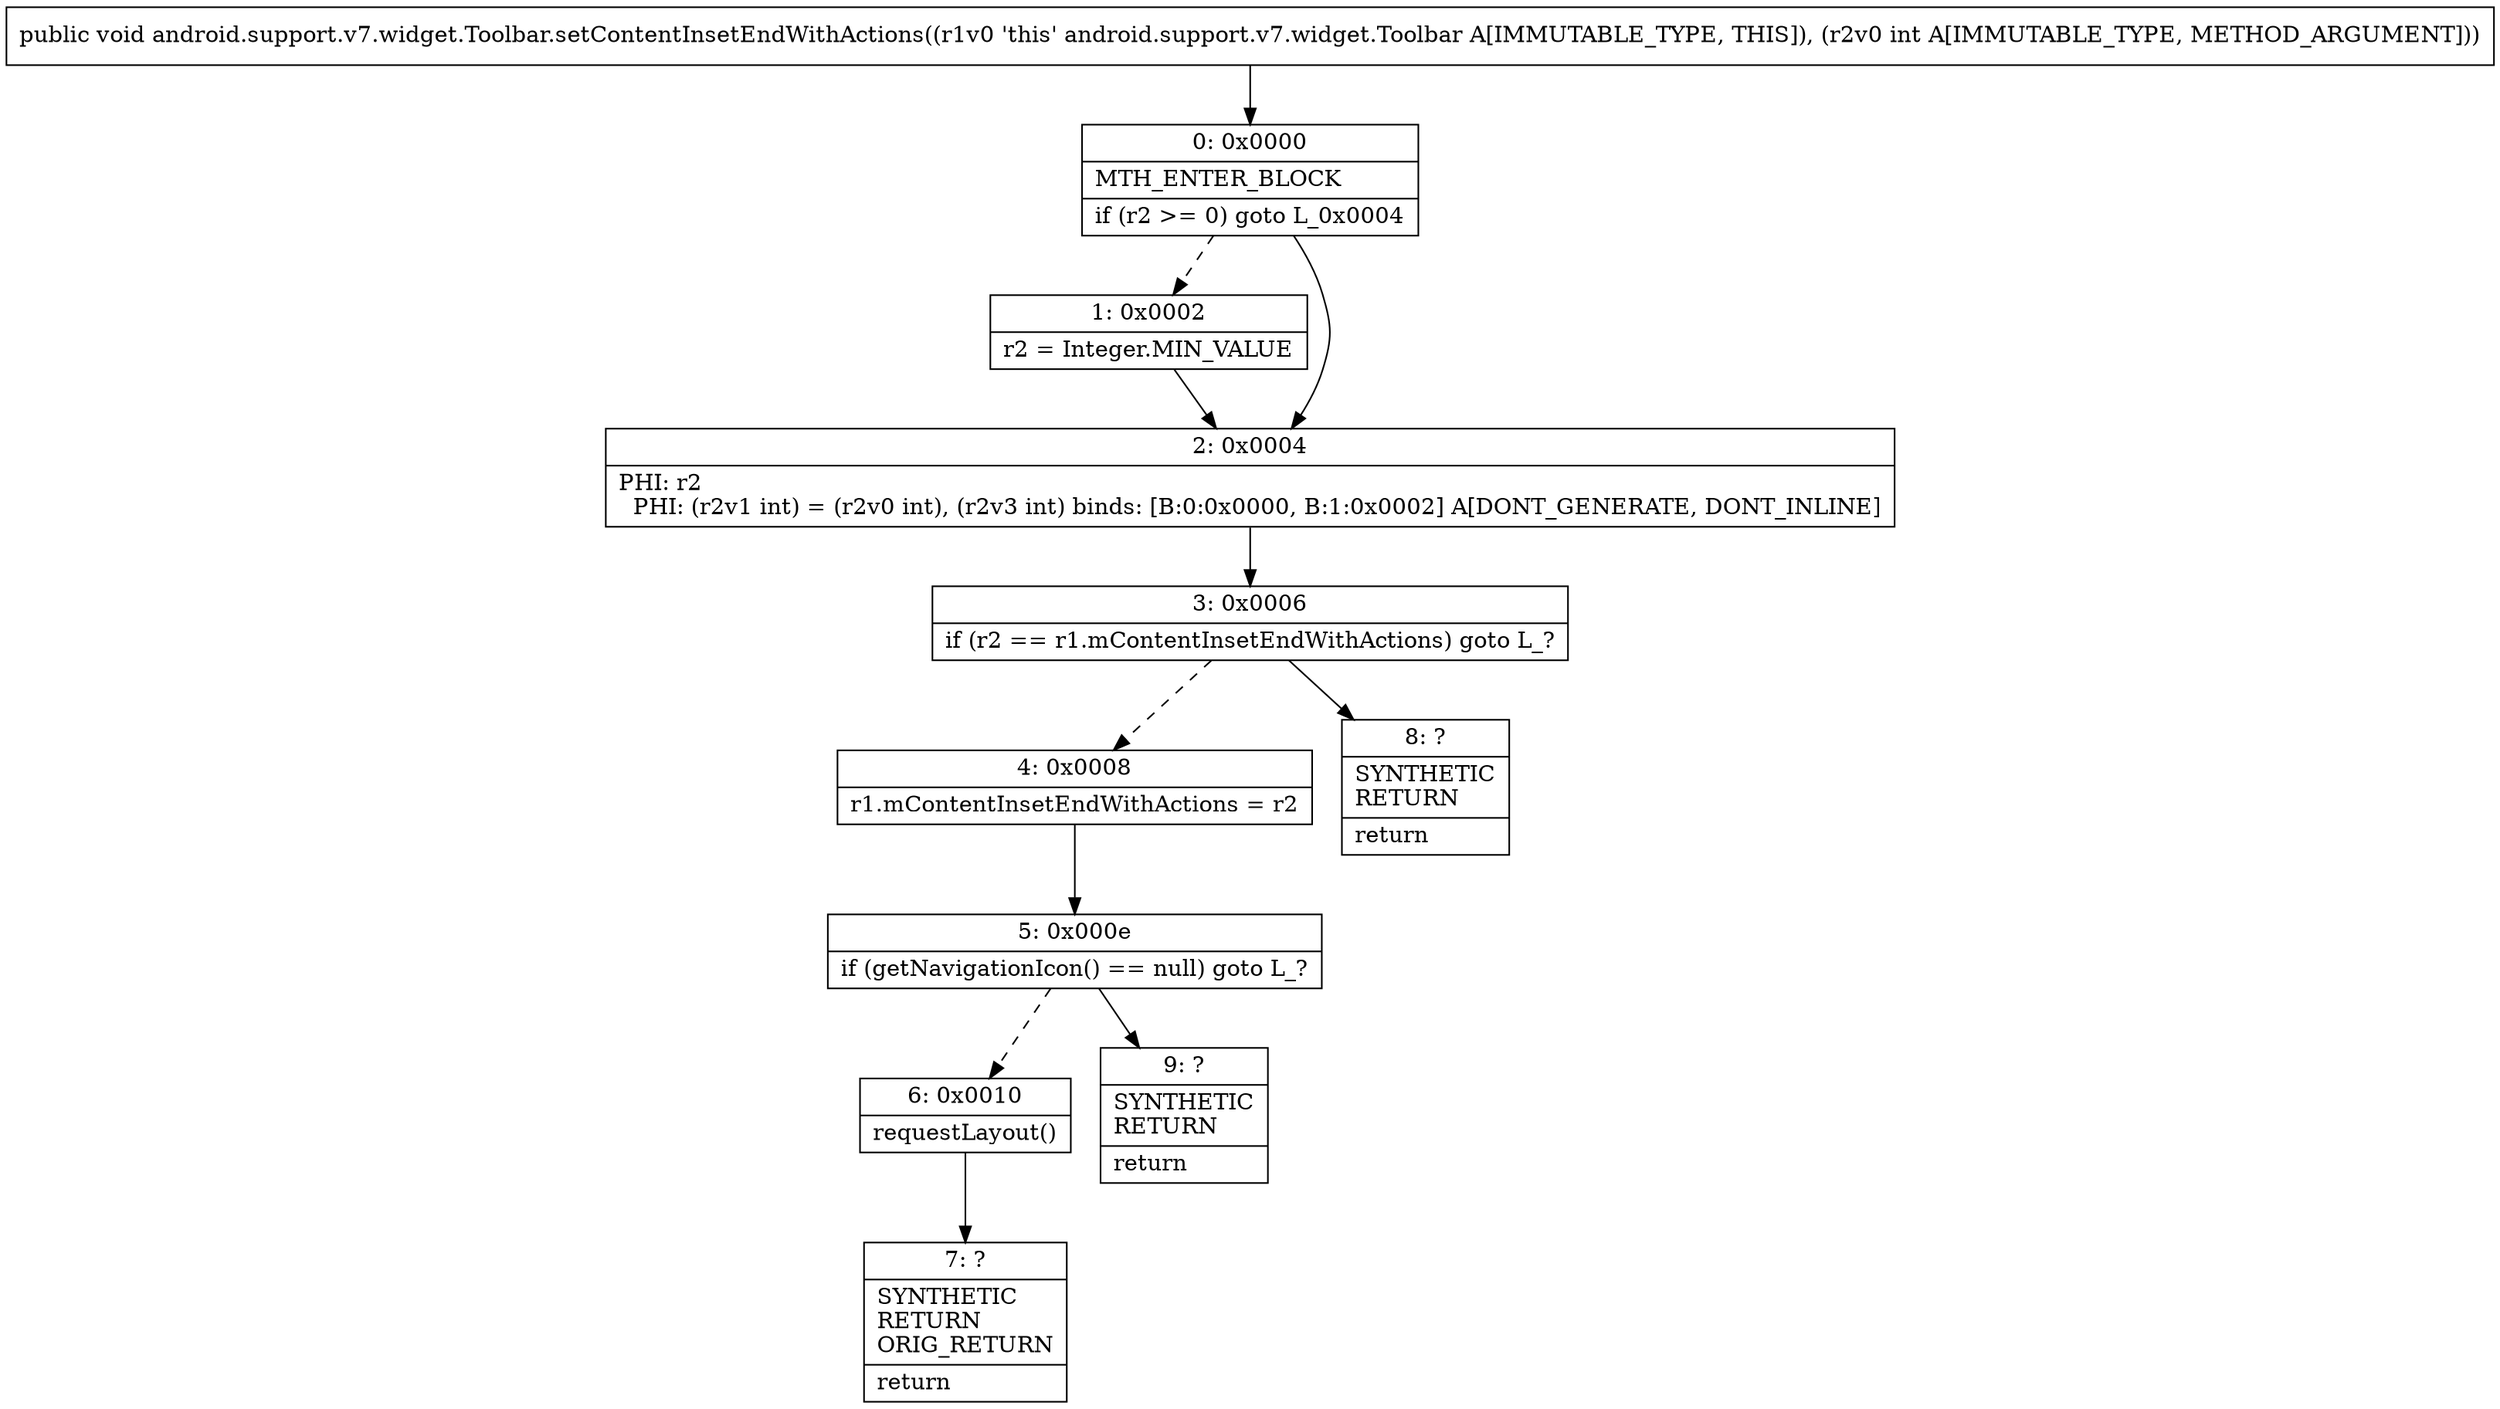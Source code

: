 digraph "CFG forandroid.support.v7.widget.Toolbar.setContentInsetEndWithActions(I)V" {
Node_0 [shape=record,label="{0\:\ 0x0000|MTH_ENTER_BLOCK\l|if (r2 \>= 0) goto L_0x0004\l}"];
Node_1 [shape=record,label="{1\:\ 0x0002|r2 = Integer.MIN_VALUE\l}"];
Node_2 [shape=record,label="{2\:\ 0x0004|PHI: r2 \l  PHI: (r2v1 int) = (r2v0 int), (r2v3 int) binds: [B:0:0x0000, B:1:0x0002] A[DONT_GENERATE, DONT_INLINE]\l}"];
Node_3 [shape=record,label="{3\:\ 0x0006|if (r2 == r1.mContentInsetEndWithActions) goto L_?\l}"];
Node_4 [shape=record,label="{4\:\ 0x0008|r1.mContentInsetEndWithActions = r2\l}"];
Node_5 [shape=record,label="{5\:\ 0x000e|if (getNavigationIcon() == null) goto L_?\l}"];
Node_6 [shape=record,label="{6\:\ 0x0010|requestLayout()\l}"];
Node_7 [shape=record,label="{7\:\ ?|SYNTHETIC\lRETURN\lORIG_RETURN\l|return\l}"];
Node_8 [shape=record,label="{8\:\ ?|SYNTHETIC\lRETURN\l|return\l}"];
Node_9 [shape=record,label="{9\:\ ?|SYNTHETIC\lRETURN\l|return\l}"];
MethodNode[shape=record,label="{public void android.support.v7.widget.Toolbar.setContentInsetEndWithActions((r1v0 'this' android.support.v7.widget.Toolbar A[IMMUTABLE_TYPE, THIS]), (r2v0 int A[IMMUTABLE_TYPE, METHOD_ARGUMENT])) }"];
MethodNode -> Node_0;
Node_0 -> Node_1[style=dashed];
Node_0 -> Node_2;
Node_1 -> Node_2;
Node_2 -> Node_3;
Node_3 -> Node_4[style=dashed];
Node_3 -> Node_8;
Node_4 -> Node_5;
Node_5 -> Node_6[style=dashed];
Node_5 -> Node_9;
Node_6 -> Node_7;
}

